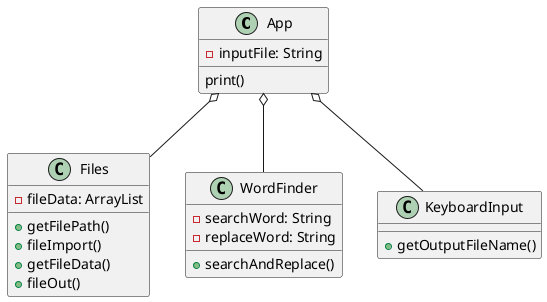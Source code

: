 @startuml
class App{
-inputFile: String
print()
}

class Files{
-fileData: ArrayList
+getFilePath()
+fileImport()
+getFileData()
+fileOut()
}

class WordFinder{
-searchWord: String
-replaceWord: String
+searchAndReplace()
}

class KeyboardInput{
+getOutputFileName()
}

App o-- Files
App o-- WordFinder
App o-- KeyboardInput
@enduml